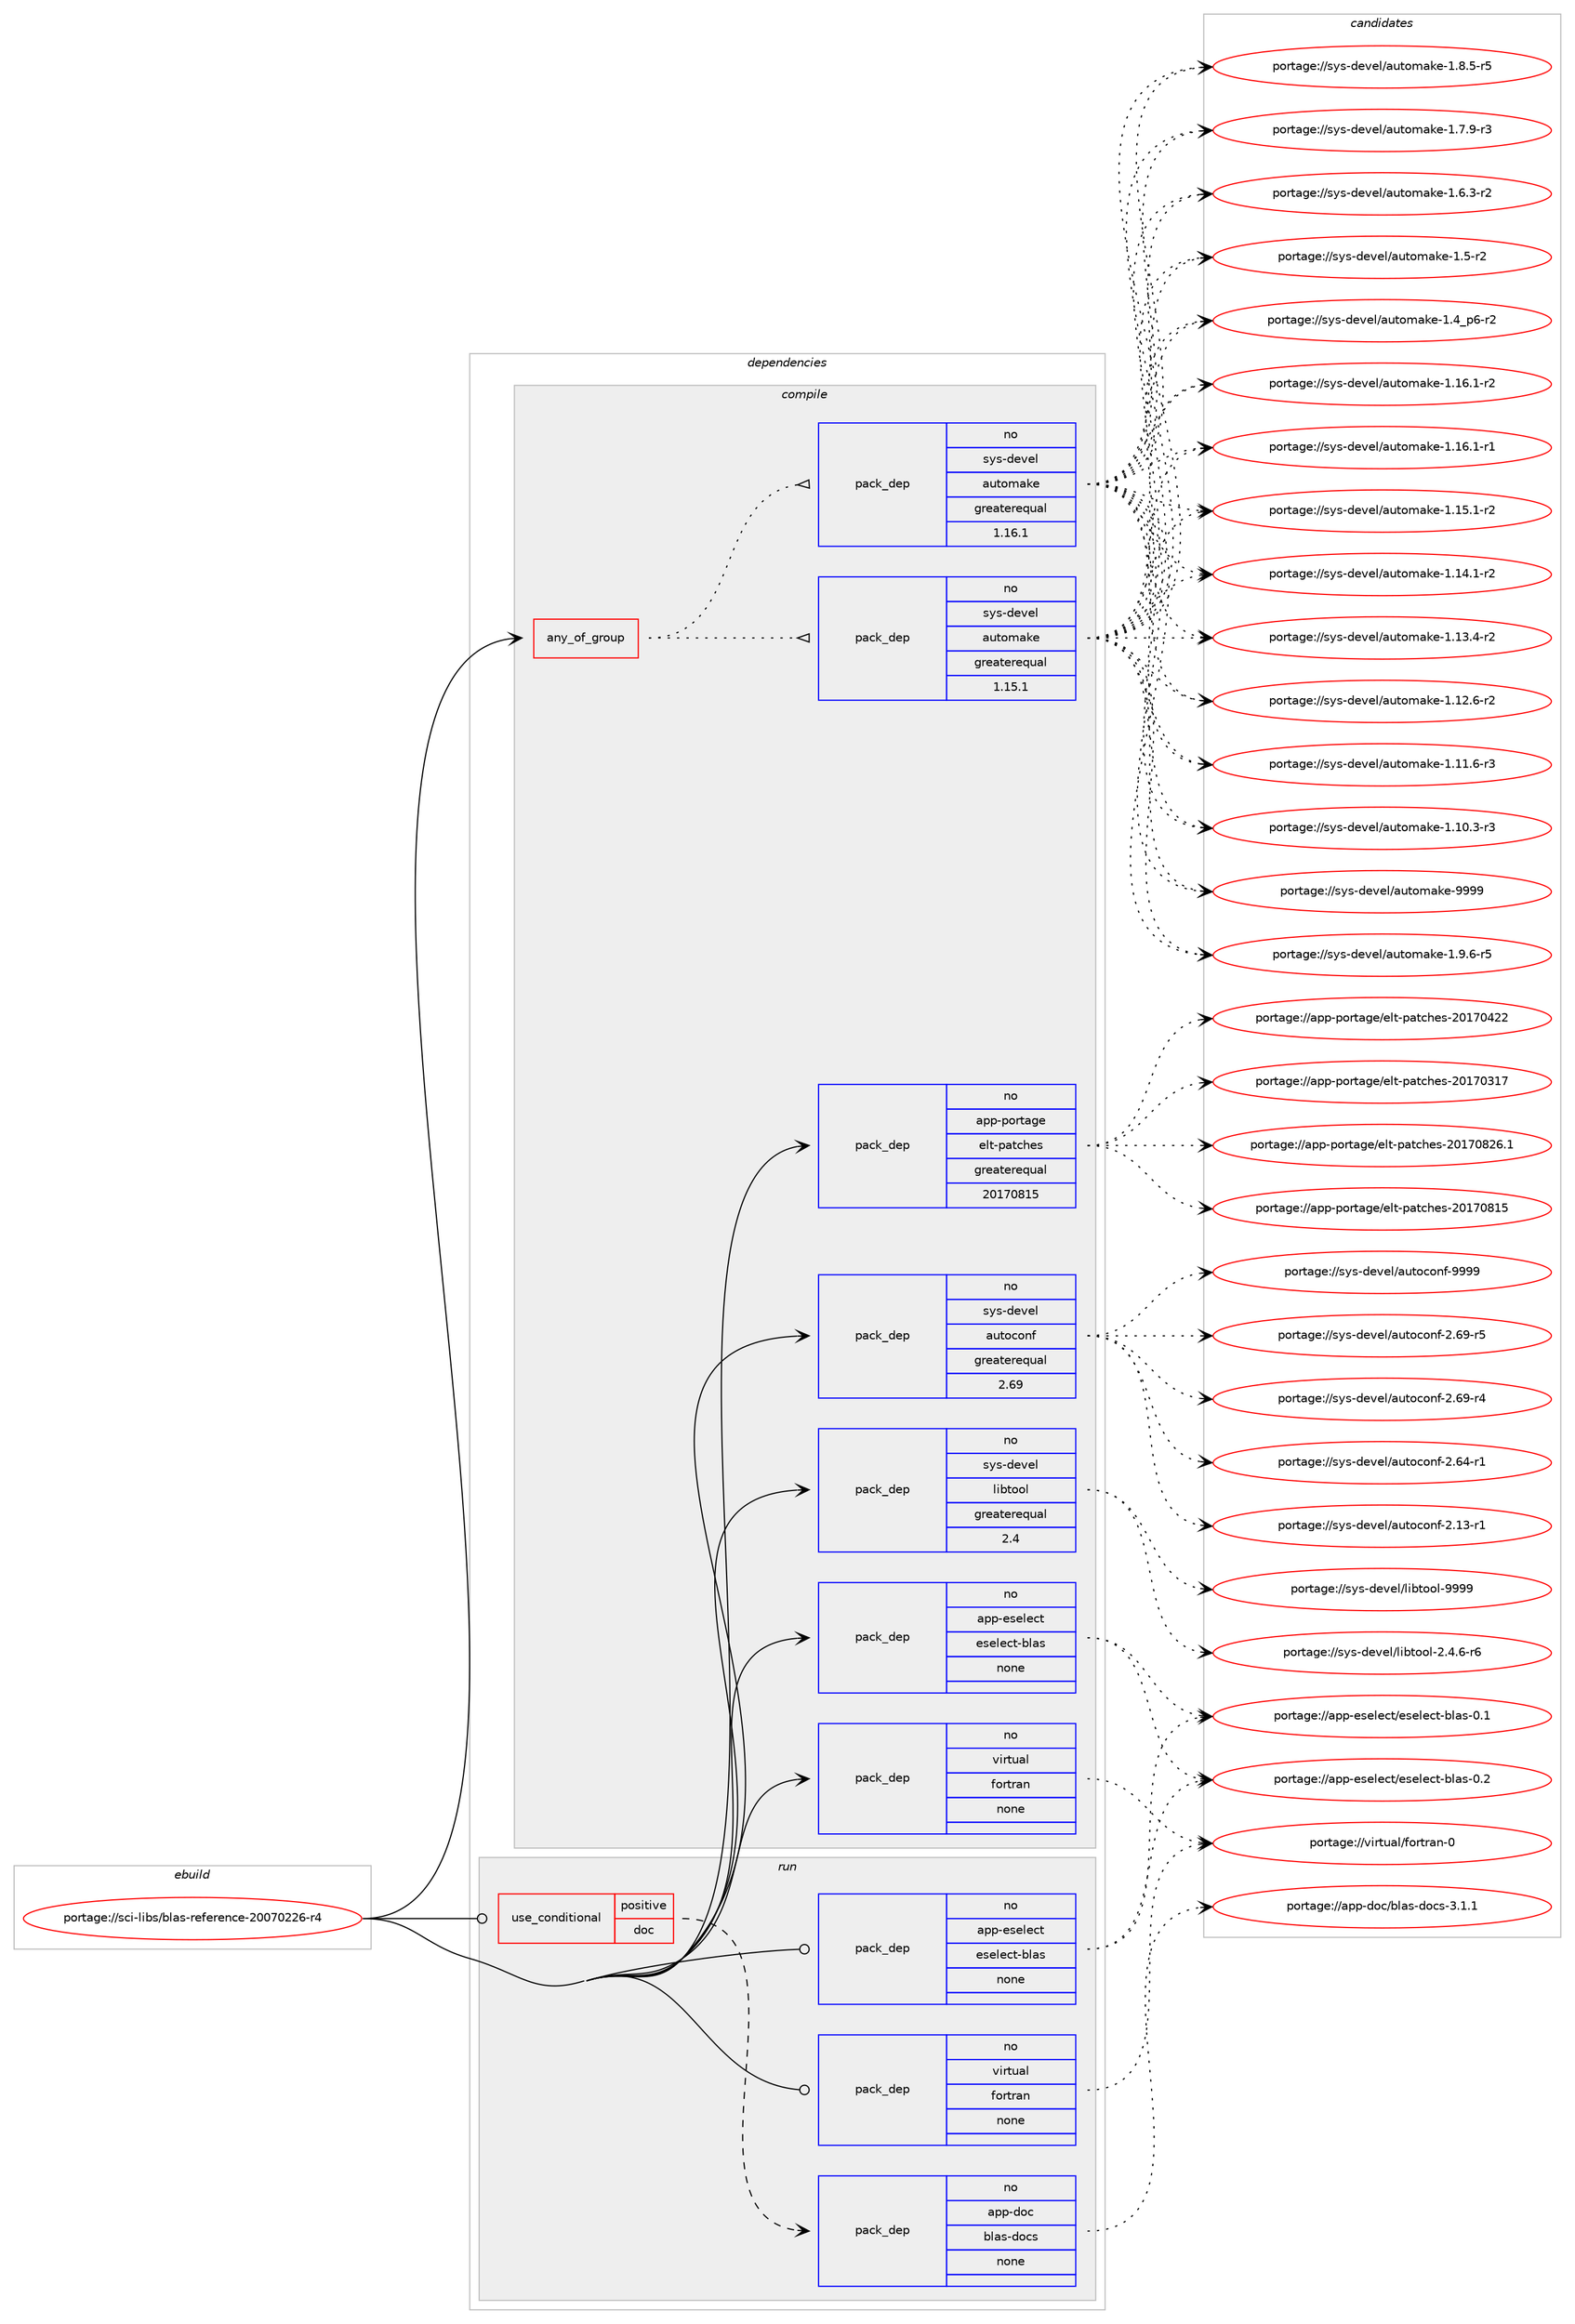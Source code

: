 digraph prolog {

# *************
# Graph options
# *************

newrank=true;
concentrate=true;
compound=true;
graph [rankdir=LR,fontname=Helvetica,fontsize=10,ranksep=1.5];#, ranksep=2.5, nodesep=0.2];
edge  [arrowhead=vee];
node  [fontname=Helvetica,fontsize=10];

# **********
# The ebuild
# **********

subgraph cluster_leftcol {
color=gray;
rank=same;
label=<<i>ebuild</i>>;
id [label="portage://sci-libs/blas-reference-20070226-r4", color=red, width=4, href="../sci-libs/blas-reference-20070226-r4.svg"];
}

# ****************
# The dependencies
# ****************

subgraph cluster_midcol {
color=gray;
label=<<i>dependencies</i>>;
subgraph cluster_compile {
fillcolor="#eeeeee";
style=filled;
label=<<i>compile</i>>;
subgraph any867 {
dependency40370 [label=<<TABLE BORDER="0" CELLBORDER="1" CELLSPACING="0" CELLPADDING="4"><TR><TD CELLPADDING="10">any_of_group</TD></TR></TABLE>>, shape=none, color=red];subgraph pack32094 {
dependency40371 [label=<<TABLE BORDER="0" CELLBORDER="1" CELLSPACING="0" CELLPADDING="4" WIDTH="220"><TR><TD ROWSPAN="6" CELLPADDING="30">pack_dep</TD></TR><TR><TD WIDTH="110">no</TD></TR><TR><TD>sys-devel</TD></TR><TR><TD>automake</TD></TR><TR><TD>greaterequal</TD></TR><TR><TD>1.16.1</TD></TR></TABLE>>, shape=none, color=blue];
}
dependency40370:e -> dependency40371:w [weight=20,style="dotted",arrowhead="oinv"];
subgraph pack32095 {
dependency40372 [label=<<TABLE BORDER="0" CELLBORDER="1" CELLSPACING="0" CELLPADDING="4" WIDTH="220"><TR><TD ROWSPAN="6" CELLPADDING="30">pack_dep</TD></TR><TR><TD WIDTH="110">no</TD></TR><TR><TD>sys-devel</TD></TR><TR><TD>automake</TD></TR><TR><TD>greaterequal</TD></TR><TR><TD>1.15.1</TD></TR></TABLE>>, shape=none, color=blue];
}
dependency40370:e -> dependency40372:w [weight=20,style="dotted",arrowhead="oinv"];
}
id:e -> dependency40370:w [weight=20,style="solid",arrowhead="vee"];
subgraph pack32096 {
dependency40373 [label=<<TABLE BORDER="0" CELLBORDER="1" CELLSPACING="0" CELLPADDING="4" WIDTH="220"><TR><TD ROWSPAN="6" CELLPADDING="30">pack_dep</TD></TR><TR><TD WIDTH="110">no</TD></TR><TR><TD>app-eselect</TD></TR><TR><TD>eselect-blas</TD></TR><TR><TD>none</TD></TR><TR><TD></TD></TR></TABLE>>, shape=none, color=blue];
}
id:e -> dependency40373:w [weight=20,style="solid",arrowhead="vee"];
subgraph pack32097 {
dependency40374 [label=<<TABLE BORDER="0" CELLBORDER="1" CELLSPACING="0" CELLPADDING="4" WIDTH="220"><TR><TD ROWSPAN="6" CELLPADDING="30">pack_dep</TD></TR><TR><TD WIDTH="110">no</TD></TR><TR><TD>app-portage</TD></TR><TR><TD>elt-patches</TD></TR><TR><TD>greaterequal</TD></TR><TR><TD>20170815</TD></TR></TABLE>>, shape=none, color=blue];
}
id:e -> dependency40374:w [weight=20,style="solid",arrowhead="vee"];
subgraph pack32098 {
dependency40375 [label=<<TABLE BORDER="0" CELLBORDER="1" CELLSPACING="0" CELLPADDING="4" WIDTH="220"><TR><TD ROWSPAN="6" CELLPADDING="30">pack_dep</TD></TR><TR><TD WIDTH="110">no</TD></TR><TR><TD>sys-devel</TD></TR><TR><TD>autoconf</TD></TR><TR><TD>greaterequal</TD></TR><TR><TD>2.69</TD></TR></TABLE>>, shape=none, color=blue];
}
id:e -> dependency40375:w [weight=20,style="solid",arrowhead="vee"];
subgraph pack32099 {
dependency40376 [label=<<TABLE BORDER="0" CELLBORDER="1" CELLSPACING="0" CELLPADDING="4" WIDTH="220"><TR><TD ROWSPAN="6" CELLPADDING="30">pack_dep</TD></TR><TR><TD WIDTH="110">no</TD></TR><TR><TD>sys-devel</TD></TR><TR><TD>libtool</TD></TR><TR><TD>greaterequal</TD></TR><TR><TD>2.4</TD></TR></TABLE>>, shape=none, color=blue];
}
id:e -> dependency40376:w [weight=20,style="solid",arrowhead="vee"];
subgraph pack32100 {
dependency40377 [label=<<TABLE BORDER="0" CELLBORDER="1" CELLSPACING="0" CELLPADDING="4" WIDTH="220"><TR><TD ROWSPAN="6" CELLPADDING="30">pack_dep</TD></TR><TR><TD WIDTH="110">no</TD></TR><TR><TD>virtual</TD></TR><TR><TD>fortran</TD></TR><TR><TD>none</TD></TR><TR><TD></TD></TR></TABLE>>, shape=none, color=blue];
}
id:e -> dependency40377:w [weight=20,style="solid",arrowhead="vee"];
}
subgraph cluster_compileandrun {
fillcolor="#eeeeee";
style=filled;
label=<<i>compile and run</i>>;
}
subgraph cluster_run {
fillcolor="#eeeeee";
style=filled;
label=<<i>run</i>>;
subgraph cond7407 {
dependency40378 [label=<<TABLE BORDER="0" CELLBORDER="1" CELLSPACING="0" CELLPADDING="4"><TR><TD ROWSPAN="3" CELLPADDING="10">use_conditional</TD></TR><TR><TD>positive</TD></TR><TR><TD>doc</TD></TR></TABLE>>, shape=none, color=red];
subgraph pack32101 {
dependency40379 [label=<<TABLE BORDER="0" CELLBORDER="1" CELLSPACING="0" CELLPADDING="4" WIDTH="220"><TR><TD ROWSPAN="6" CELLPADDING="30">pack_dep</TD></TR><TR><TD WIDTH="110">no</TD></TR><TR><TD>app-doc</TD></TR><TR><TD>blas-docs</TD></TR><TR><TD>none</TD></TR><TR><TD></TD></TR></TABLE>>, shape=none, color=blue];
}
dependency40378:e -> dependency40379:w [weight=20,style="dashed",arrowhead="vee"];
}
id:e -> dependency40378:w [weight=20,style="solid",arrowhead="odot"];
subgraph pack32102 {
dependency40380 [label=<<TABLE BORDER="0" CELLBORDER="1" CELLSPACING="0" CELLPADDING="4" WIDTH="220"><TR><TD ROWSPAN="6" CELLPADDING="30">pack_dep</TD></TR><TR><TD WIDTH="110">no</TD></TR><TR><TD>app-eselect</TD></TR><TR><TD>eselect-blas</TD></TR><TR><TD>none</TD></TR><TR><TD></TD></TR></TABLE>>, shape=none, color=blue];
}
id:e -> dependency40380:w [weight=20,style="solid",arrowhead="odot"];
subgraph pack32103 {
dependency40381 [label=<<TABLE BORDER="0" CELLBORDER="1" CELLSPACING="0" CELLPADDING="4" WIDTH="220"><TR><TD ROWSPAN="6" CELLPADDING="30">pack_dep</TD></TR><TR><TD WIDTH="110">no</TD></TR><TR><TD>virtual</TD></TR><TR><TD>fortran</TD></TR><TR><TD>none</TD></TR><TR><TD></TD></TR></TABLE>>, shape=none, color=blue];
}
id:e -> dependency40381:w [weight=20,style="solid",arrowhead="odot"];
}
}

# **************
# The candidates
# **************

subgraph cluster_choices {
rank=same;
color=gray;
label=<<i>candidates</i>>;

subgraph choice32094 {
color=black;
nodesep=1;
choice115121115451001011181011084797117116111109971071014557575757 [label="portage://sys-devel/automake-9999", color=red, width=4,href="../sys-devel/automake-9999.svg"];
choice115121115451001011181011084797117116111109971071014549465746544511453 [label="portage://sys-devel/automake-1.9.6-r5", color=red, width=4,href="../sys-devel/automake-1.9.6-r5.svg"];
choice115121115451001011181011084797117116111109971071014549465646534511453 [label="portage://sys-devel/automake-1.8.5-r5", color=red, width=4,href="../sys-devel/automake-1.8.5-r5.svg"];
choice115121115451001011181011084797117116111109971071014549465546574511451 [label="portage://sys-devel/automake-1.7.9-r3", color=red, width=4,href="../sys-devel/automake-1.7.9-r3.svg"];
choice115121115451001011181011084797117116111109971071014549465446514511450 [label="portage://sys-devel/automake-1.6.3-r2", color=red, width=4,href="../sys-devel/automake-1.6.3-r2.svg"];
choice11512111545100101118101108479711711611110997107101454946534511450 [label="portage://sys-devel/automake-1.5-r2", color=red, width=4,href="../sys-devel/automake-1.5-r2.svg"];
choice115121115451001011181011084797117116111109971071014549465295112544511450 [label="portage://sys-devel/automake-1.4_p6-r2", color=red, width=4,href="../sys-devel/automake-1.4_p6-r2.svg"];
choice11512111545100101118101108479711711611110997107101454946495446494511450 [label="portage://sys-devel/automake-1.16.1-r2", color=red, width=4,href="../sys-devel/automake-1.16.1-r2.svg"];
choice11512111545100101118101108479711711611110997107101454946495446494511449 [label="portage://sys-devel/automake-1.16.1-r1", color=red, width=4,href="../sys-devel/automake-1.16.1-r1.svg"];
choice11512111545100101118101108479711711611110997107101454946495346494511450 [label="portage://sys-devel/automake-1.15.1-r2", color=red, width=4,href="../sys-devel/automake-1.15.1-r2.svg"];
choice11512111545100101118101108479711711611110997107101454946495246494511450 [label="portage://sys-devel/automake-1.14.1-r2", color=red, width=4,href="../sys-devel/automake-1.14.1-r2.svg"];
choice11512111545100101118101108479711711611110997107101454946495146524511450 [label="portage://sys-devel/automake-1.13.4-r2", color=red, width=4,href="../sys-devel/automake-1.13.4-r2.svg"];
choice11512111545100101118101108479711711611110997107101454946495046544511450 [label="portage://sys-devel/automake-1.12.6-r2", color=red, width=4,href="../sys-devel/automake-1.12.6-r2.svg"];
choice11512111545100101118101108479711711611110997107101454946494946544511451 [label="portage://sys-devel/automake-1.11.6-r3", color=red, width=4,href="../sys-devel/automake-1.11.6-r3.svg"];
choice11512111545100101118101108479711711611110997107101454946494846514511451 [label="portage://sys-devel/automake-1.10.3-r3", color=red, width=4,href="../sys-devel/automake-1.10.3-r3.svg"];
dependency40371:e -> choice115121115451001011181011084797117116111109971071014557575757:w [style=dotted,weight="100"];
dependency40371:e -> choice115121115451001011181011084797117116111109971071014549465746544511453:w [style=dotted,weight="100"];
dependency40371:e -> choice115121115451001011181011084797117116111109971071014549465646534511453:w [style=dotted,weight="100"];
dependency40371:e -> choice115121115451001011181011084797117116111109971071014549465546574511451:w [style=dotted,weight="100"];
dependency40371:e -> choice115121115451001011181011084797117116111109971071014549465446514511450:w [style=dotted,weight="100"];
dependency40371:e -> choice11512111545100101118101108479711711611110997107101454946534511450:w [style=dotted,weight="100"];
dependency40371:e -> choice115121115451001011181011084797117116111109971071014549465295112544511450:w [style=dotted,weight="100"];
dependency40371:e -> choice11512111545100101118101108479711711611110997107101454946495446494511450:w [style=dotted,weight="100"];
dependency40371:e -> choice11512111545100101118101108479711711611110997107101454946495446494511449:w [style=dotted,weight="100"];
dependency40371:e -> choice11512111545100101118101108479711711611110997107101454946495346494511450:w [style=dotted,weight="100"];
dependency40371:e -> choice11512111545100101118101108479711711611110997107101454946495246494511450:w [style=dotted,weight="100"];
dependency40371:e -> choice11512111545100101118101108479711711611110997107101454946495146524511450:w [style=dotted,weight="100"];
dependency40371:e -> choice11512111545100101118101108479711711611110997107101454946495046544511450:w [style=dotted,weight="100"];
dependency40371:e -> choice11512111545100101118101108479711711611110997107101454946494946544511451:w [style=dotted,weight="100"];
dependency40371:e -> choice11512111545100101118101108479711711611110997107101454946494846514511451:w [style=dotted,weight="100"];
}
subgraph choice32095 {
color=black;
nodesep=1;
choice115121115451001011181011084797117116111109971071014557575757 [label="portage://sys-devel/automake-9999", color=red, width=4,href="../sys-devel/automake-9999.svg"];
choice115121115451001011181011084797117116111109971071014549465746544511453 [label="portage://sys-devel/automake-1.9.6-r5", color=red, width=4,href="../sys-devel/automake-1.9.6-r5.svg"];
choice115121115451001011181011084797117116111109971071014549465646534511453 [label="portage://sys-devel/automake-1.8.5-r5", color=red, width=4,href="../sys-devel/automake-1.8.5-r5.svg"];
choice115121115451001011181011084797117116111109971071014549465546574511451 [label="portage://sys-devel/automake-1.7.9-r3", color=red, width=4,href="../sys-devel/automake-1.7.9-r3.svg"];
choice115121115451001011181011084797117116111109971071014549465446514511450 [label="portage://sys-devel/automake-1.6.3-r2", color=red, width=4,href="../sys-devel/automake-1.6.3-r2.svg"];
choice11512111545100101118101108479711711611110997107101454946534511450 [label="portage://sys-devel/automake-1.5-r2", color=red, width=4,href="../sys-devel/automake-1.5-r2.svg"];
choice115121115451001011181011084797117116111109971071014549465295112544511450 [label="portage://sys-devel/automake-1.4_p6-r2", color=red, width=4,href="../sys-devel/automake-1.4_p6-r2.svg"];
choice11512111545100101118101108479711711611110997107101454946495446494511450 [label="portage://sys-devel/automake-1.16.1-r2", color=red, width=4,href="../sys-devel/automake-1.16.1-r2.svg"];
choice11512111545100101118101108479711711611110997107101454946495446494511449 [label="portage://sys-devel/automake-1.16.1-r1", color=red, width=4,href="../sys-devel/automake-1.16.1-r1.svg"];
choice11512111545100101118101108479711711611110997107101454946495346494511450 [label="portage://sys-devel/automake-1.15.1-r2", color=red, width=4,href="../sys-devel/automake-1.15.1-r2.svg"];
choice11512111545100101118101108479711711611110997107101454946495246494511450 [label="portage://sys-devel/automake-1.14.1-r2", color=red, width=4,href="../sys-devel/automake-1.14.1-r2.svg"];
choice11512111545100101118101108479711711611110997107101454946495146524511450 [label="portage://sys-devel/automake-1.13.4-r2", color=red, width=4,href="../sys-devel/automake-1.13.4-r2.svg"];
choice11512111545100101118101108479711711611110997107101454946495046544511450 [label="portage://sys-devel/automake-1.12.6-r2", color=red, width=4,href="../sys-devel/automake-1.12.6-r2.svg"];
choice11512111545100101118101108479711711611110997107101454946494946544511451 [label="portage://sys-devel/automake-1.11.6-r3", color=red, width=4,href="../sys-devel/automake-1.11.6-r3.svg"];
choice11512111545100101118101108479711711611110997107101454946494846514511451 [label="portage://sys-devel/automake-1.10.3-r3", color=red, width=4,href="../sys-devel/automake-1.10.3-r3.svg"];
dependency40372:e -> choice115121115451001011181011084797117116111109971071014557575757:w [style=dotted,weight="100"];
dependency40372:e -> choice115121115451001011181011084797117116111109971071014549465746544511453:w [style=dotted,weight="100"];
dependency40372:e -> choice115121115451001011181011084797117116111109971071014549465646534511453:w [style=dotted,weight="100"];
dependency40372:e -> choice115121115451001011181011084797117116111109971071014549465546574511451:w [style=dotted,weight="100"];
dependency40372:e -> choice115121115451001011181011084797117116111109971071014549465446514511450:w [style=dotted,weight="100"];
dependency40372:e -> choice11512111545100101118101108479711711611110997107101454946534511450:w [style=dotted,weight="100"];
dependency40372:e -> choice115121115451001011181011084797117116111109971071014549465295112544511450:w [style=dotted,weight="100"];
dependency40372:e -> choice11512111545100101118101108479711711611110997107101454946495446494511450:w [style=dotted,weight="100"];
dependency40372:e -> choice11512111545100101118101108479711711611110997107101454946495446494511449:w [style=dotted,weight="100"];
dependency40372:e -> choice11512111545100101118101108479711711611110997107101454946495346494511450:w [style=dotted,weight="100"];
dependency40372:e -> choice11512111545100101118101108479711711611110997107101454946495246494511450:w [style=dotted,weight="100"];
dependency40372:e -> choice11512111545100101118101108479711711611110997107101454946495146524511450:w [style=dotted,weight="100"];
dependency40372:e -> choice11512111545100101118101108479711711611110997107101454946495046544511450:w [style=dotted,weight="100"];
dependency40372:e -> choice11512111545100101118101108479711711611110997107101454946494946544511451:w [style=dotted,weight="100"];
dependency40372:e -> choice11512111545100101118101108479711711611110997107101454946494846514511451:w [style=dotted,weight="100"];
}
subgraph choice32096 {
color=black;
nodesep=1;
choice971121124510111510110810199116471011151011081019911645981089711545484650 [label="portage://app-eselect/eselect-blas-0.2", color=red, width=4,href="../app-eselect/eselect-blas-0.2.svg"];
choice971121124510111510110810199116471011151011081019911645981089711545484649 [label="portage://app-eselect/eselect-blas-0.1", color=red, width=4,href="../app-eselect/eselect-blas-0.1.svg"];
dependency40373:e -> choice971121124510111510110810199116471011151011081019911645981089711545484650:w [style=dotted,weight="100"];
dependency40373:e -> choice971121124510111510110810199116471011151011081019911645981089711545484649:w [style=dotted,weight="100"];
}
subgraph choice32097 {
color=black;
nodesep=1;
choice971121124511211111411697103101471011081164511297116991041011154550484955485650544649 [label="portage://app-portage/elt-patches-20170826.1", color=red, width=4,href="../app-portage/elt-patches-20170826.1.svg"];
choice97112112451121111141169710310147101108116451129711699104101115455048495548564953 [label="portage://app-portage/elt-patches-20170815", color=red, width=4,href="../app-portage/elt-patches-20170815.svg"];
choice97112112451121111141169710310147101108116451129711699104101115455048495548525050 [label="portage://app-portage/elt-patches-20170422", color=red, width=4,href="../app-portage/elt-patches-20170422.svg"];
choice97112112451121111141169710310147101108116451129711699104101115455048495548514955 [label="portage://app-portage/elt-patches-20170317", color=red, width=4,href="../app-portage/elt-patches-20170317.svg"];
dependency40374:e -> choice971121124511211111411697103101471011081164511297116991041011154550484955485650544649:w [style=dotted,weight="100"];
dependency40374:e -> choice97112112451121111141169710310147101108116451129711699104101115455048495548564953:w [style=dotted,weight="100"];
dependency40374:e -> choice97112112451121111141169710310147101108116451129711699104101115455048495548525050:w [style=dotted,weight="100"];
dependency40374:e -> choice97112112451121111141169710310147101108116451129711699104101115455048495548514955:w [style=dotted,weight="100"];
}
subgraph choice32098 {
color=black;
nodesep=1;
choice115121115451001011181011084797117116111991111101024557575757 [label="portage://sys-devel/autoconf-9999", color=red, width=4,href="../sys-devel/autoconf-9999.svg"];
choice1151211154510010111810110847971171161119911111010245504654574511453 [label="portage://sys-devel/autoconf-2.69-r5", color=red, width=4,href="../sys-devel/autoconf-2.69-r5.svg"];
choice1151211154510010111810110847971171161119911111010245504654574511452 [label="portage://sys-devel/autoconf-2.69-r4", color=red, width=4,href="../sys-devel/autoconf-2.69-r4.svg"];
choice1151211154510010111810110847971171161119911111010245504654524511449 [label="portage://sys-devel/autoconf-2.64-r1", color=red, width=4,href="../sys-devel/autoconf-2.64-r1.svg"];
choice1151211154510010111810110847971171161119911111010245504649514511449 [label="portage://sys-devel/autoconf-2.13-r1", color=red, width=4,href="../sys-devel/autoconf-2.13-r1.svg"];
dependency40375:e -> choice115121115451001011181011084797117116111991111101024557575757:w [style=dotted,weight="100"];
dependency40375:e -> choice1151211154510010111810110847971171161119911111010245504654574511453:w [style=dotted,weight="100"];
dependency40375:e -> choice1151211154510010111810110847971171161119911111010245504654574511452:w [style=dotted,weight="100"];
dependency40375:e -> choice1151211154510010111810110847971171161119911111010245504654524511449:w [style=dotted,weight="100"];
dependency40375:e -> choice1151211154510010111810110847971171161119911111010245504649514511449:w [style=dotted,weight="100"];
}
subgraph choice32099 {
color=black;
nodesep=1;
choice1151211154510010111810110847108105981161111111084557575757 [label="portage://sys-devel/libtool-9999", color=red, width=4,href="../sys-devel/libtool-9999.svg"];
choice1151211154510010111810110847108105981161111111084550465246544511454 [label="portage://sys-devel/libtool-2.4.6-r6", color=red, width=4,href="../sys-devel/libtool-2.4.6-r6.svg"];
dependency40376:e -> choice1151211154510010111810110847108105981161111111084557575757:w [style=dotted,weight="100"];
dependency40376:e -> choice1151211154510010111810110847108105981161111111084550465246544511454:w [style=dotted,weight="100"];
}
subgraph choice32100 {
color=black;
nodesep=1;
choice1181051141161179710847102111114116114971104548 [label="portage://virtual/fortran-0", color=red, width=4,href="../virtual/fortran-0.svg"];
dependency40377:e -> choice1181051141161179710847102111114116114971104548:w [style=dotted,weight="100"];
}
subgraph choice32101 {
color=black;
nodesep=1;
choice9711211245100111994798108971154510011199115455146494649 [label="portage://app-doc/blas-docs-3.1.1", color=red, width=4,href="../app-doc/blas-docs-3.1.1.svg"];
dependency40379:e -> choice9711211245100111994798108971154510011199115455146494649:w [style=dotted,weight="100"];
}
subgraph choice32102 {
color=black;
nodesep=1;
choice971121124510111510110810199116471011151011081019911645981089711545484650 [label="portage://app-eselect/eselect-blas-0.2", color=red, width=4,href="../app-eselect/eselect-blas-0.2.svg"];
choice971121124510111510110810199116471011151011081019911645981089711545484649 [label="portage://app-eselect/eselect-blas-0.1", color=red, width=4,href="../app-eselect/eselect-blas-0.1.svg"];
dependency40380:e -> choice971121124510111510110810199116471011151011081019911645981089711545484650:w [style=dotted,weight="100"];
dependency40380:e -> choice971121124510111510110810199116471011151011081019911645981089711545484649:w [style=dotted,weight="100"];
}
subgraph choice32103 {
color=black;
nodesep=1;
choice1181051141161179710847102111114116114971104548 [label="portage://virtual/fortran-0", color=red, width=4,href="../virtual/fortran-0.svg"];
dependency40381:e -> choice1181051141161179710847102111114116114971104548:w [style=dotted,weight="100"];
}
}

}
